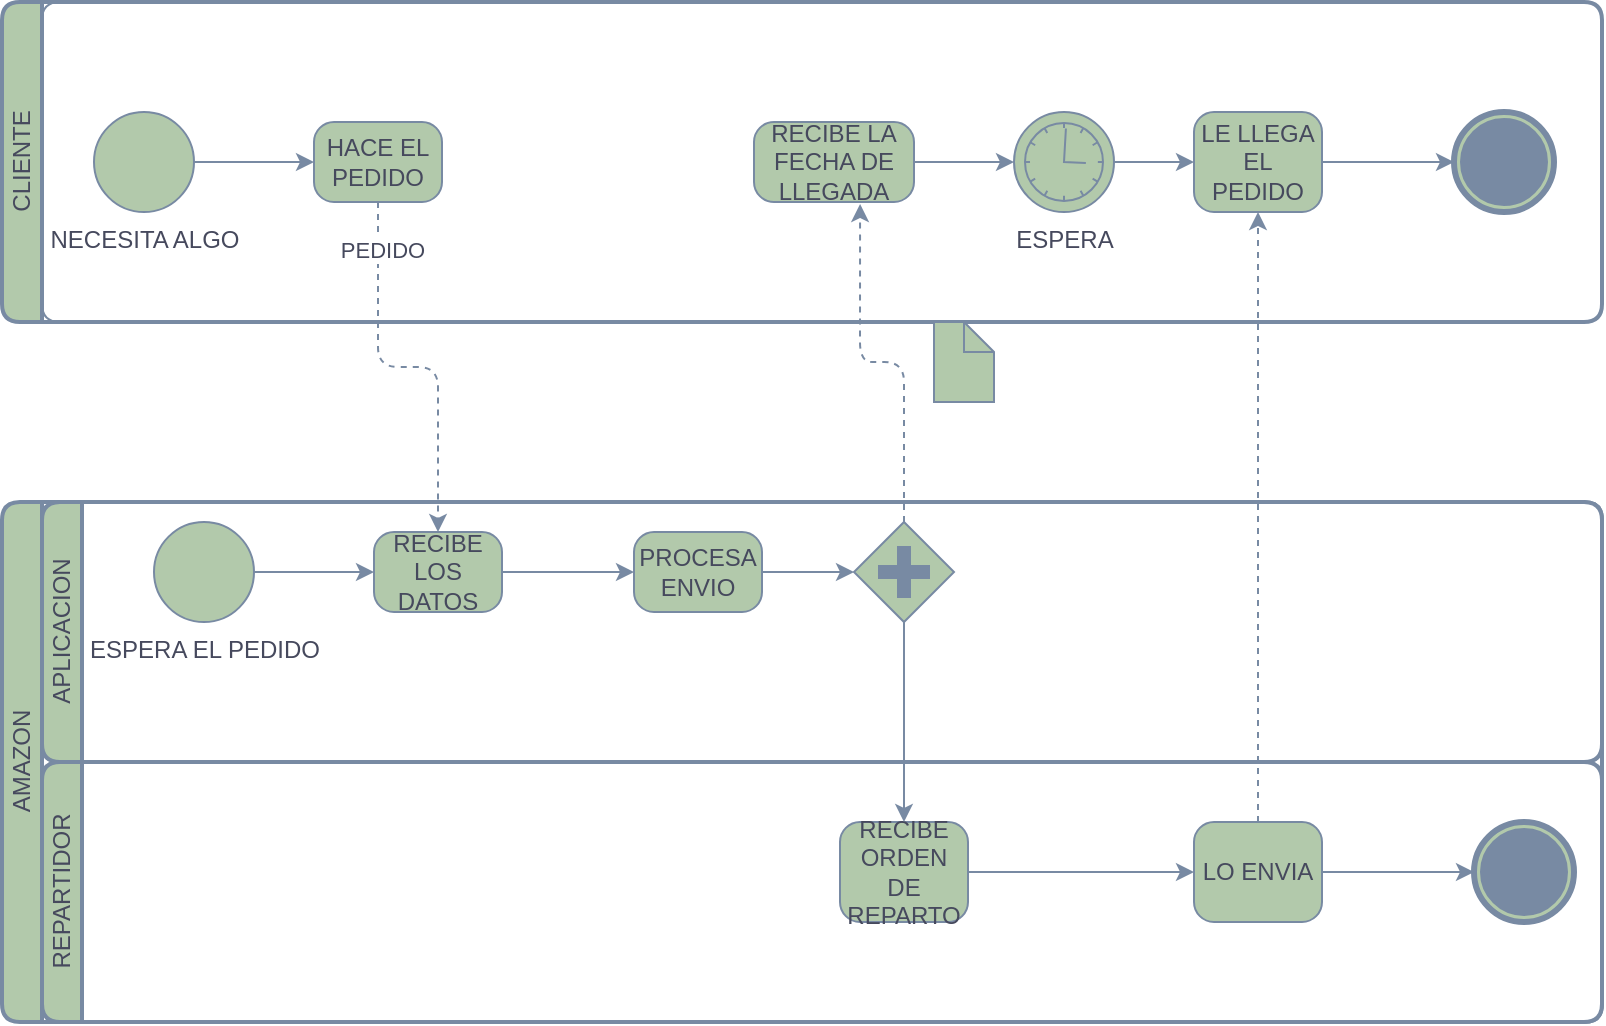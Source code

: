 <mxfile version="17.4.6" type="github">
  <diagram id="prtHgNgQTEPvFCAcTncT" name="Page-1">
    <mxGraphModel dx="1360" dy="834" grid="1" gridSize="10" guides="1" tooltips="1" connect="1" arrows="1" fold="1" page="1" pageScale="1" pageWidth="827" pageHeight="1169" math="0" shadow="0">
      <root>
        <mxCell id="0" />
        <mxCell id="1" parent="0" />
        <mxCell id="zhnrRpbn-tqRahXH6Vfl-4" value="CLIENTE" style="swimlane;html=1;startSize=20;fontStyle=0;collapsible=0;horizontal=0;swimlaneLine=1;swimlaneFillColor=#ffffff;strokeWidth=2;rounded=1;fillColor=#B2C9AB;strokeColor=#788AA3;fontColor=#46495D;" vertex="1" parent="1">
          <mxGeometry x="14" y="10" width="800" height="160" as="geometry" />
        </mxCell>
        <mxCell id="zhnrRpbn-tqRahXH6Vfl-8" value="" style="swimlane;html=1;startSize=20;fontStyle=0;collapsible=0;horizontal=0;swimlaneLine=0;fillColor=none;rounded=1;strokeColor=#788AA3;fontColor=#46495D;" vertex="1" parent="zhnrRpbn-tqRahXH6Vfl-4">
          <mxGeometry x="20" width="780" height="160" as="geometry" />
        </mxCell>
        <mxCell id="zhnrRpbn-tqRahXH6Vfl-17" style="edgeStyle=orthogonalEdgeStyle;curved=0;rounded=1;sketch=0;orthogonalLoop=1;jettySize=auto;html=1;entryX=0;entryY=0.5;entryDx=0;entryDy=0;entryPerimeter=0;fontColor=#46495D;strokeColor=#788AA3;fillColor=#B2C9AB;" edge="1" parent="zhnrRpbn-tqRahXH6Vfl-8" source="zhnrRpbn-tqRahXH6Vfl-14" target="zhnrRpbn-tqRahXH6Vfl-16">
          <mxGeometry relative="1" as="geometry" />
        </mxCell>
        <mxCell id="zhnrRpbn-tqRahXH6Vfl-14" value="NECESITA ALGO" style="points=[[0.145,0.145,0],[0.5,0,0],[0.855,0.145,0],[1,0.5,0],[0.855,0.855,0],[0.5,1,0],[0.145,0.855,0],[0,0.5,0]];shape=mxgraph.bpmn.event;html=1;verticalLabelPosition=bottom;verticalAlign=top;align=center;perimeter=ellipsePerimeter;outlineConnect=0;aspect=fixed;outline=standard;symbol=general;rounded=1;fontColor=#46495D;strokeColor=#788AA3;fillColor=#B2C9AB;" vertex="1" parent="zhnrRpbn-tqRahXH6Vfl-8">
          <mxGeometry x="26" y="55" width="50" height="50" as="geometry" />
        </mxCell>
        <mxCell id="zhnrRpbn-tqRahXH6Vfl-16" value="HACE EL PEDIDO" style="points=[[0.25,0,0],[0.5,0,0],[0.75,0,0],[1,0.25,0],[1,0.5,0],[1,0.75,0],[0.75,1,0],[0.5,1,0],[0.25,1,0],[0,0.75,0],[0,0.5,0],[0,0.25,0]];shape=mxgraph.bpmn.task;whiteSpace=wrap;rectStyle=rounded;size=10;taskMarker=abstract;rounded=0;sketch=0;fontColor=#46495D;strokeColor=#788AA3;fillColor=#B2C9AB;" vertex="1" parent="zhnrRpbn-tqRahXH6Vfl-8">
          <mxGeometry x="136" y="60" width="64" height="40" as="geometry" />
        </mxCell>
        <mxCell id="zhnrRpbn-tqRahXH6Vfl-34" style="edgeStyle=orthogonalEdgeStyle;curved=0;rounded=1;sketch=0;orthogonalLoop=1;jettySize=auto;html=1;entryX=0;entryY=0.5;entryDx=0;entryDy=0;entryPerimeter=0;fontColor=#FFFFFF;strokeColor=#788AA3;fillColor=#B2C9AB;" edge="1" parent="zhnrRpbn-tqRahXH6Vfl-8" source="zhnrRpbn-tqRahXH6Vfl-31" target="zhnrRpbn-tqRahXH6Vfl-33">
          <mxGeometry relative="1" as="geometry" />
        </mxCell>
        <mxCell id="zhnrRpbn-tqRahXH6Vfl-31" value="RECIBE LA FECHA DE LLEGADA" style="points=[[0.25,0,0],[0.5,0,0],[0.75,0,0],[1,0.25,0],[1,0.5,0],[1,0.75,0],[0.75,1,0],[0.5,1,0],[0.25,1,0],[0,0.75,0],[0,0.5,0],[0,0.25,0]];shape=mxgraph.bpmn.task;whiteSpace=wrap;rectStyle=rounded;size=10;taskMarker=abstract;rounded=0;sketch=0;fontColor=#46495D;strokeColor=#788AA3;fillColor=#B2C9AB;" vertex="1" parent="zhnrRpbn-tqRahXH6Vfl-8">
          <mxGeometry x="356" y="60" width="80" height="40" as="geometry" />
        </mxCell>
        <mxCell id="zhnrRpbn-tqRahXH6Vfl-39" style="edgeStyle=orthogonalEdgeStyle;curved=0;rounded=1;sketch=0;orthogonalLoop=1;jettySize=auto;html=1;entryX=0;entryY=0.5;entryDx=0;entryDy=0;entryPerimeter=0;fontColor=#46495D;strokeColor=#788AA3;fillColor=#B2C9AB;" edge="1" parent="zhnrRpbn-tqRahXH6Vfl-8" source="zhnrRpbn-tqRahXH6Vfl-33" target="zhnrRpbn-tqRahXH6Vfl-37">
          <mxGeometry relative="1" as="geometry" />
        </mxCell>
        <mxCell id="zhnrRpbn-tqRahXH6Vfl-33" value="&lt;font color=&quot;#46495d&quot;&gt;ESPERA&lt;/font&gt;" style="points=[[0.145,0.145,0],[0.5,0,0],[0.855,0.145,0],[1,0.5,0],[0.855,0.855,0],[0.5,1,0],[0.145,0.855,0],[0,0.5,0]];shape=mxgraph.bpmn.event;html=1;verticalLabelPosition=bottom;labelBackgroundColor=#ffffff;verticalAlign=top;align=center;perimeter=ellipsePerimeter;outlineConnect=0;aspect=fixed;outline=standard;symbol=timer;rounded=0;sketch=0;fontColor=#FFFFFF;strokeColor=#788AA3;fillColor=#B2C9AB;" vertex="1" parent="zhnrRpbn-tqRahXH6Vfl-8">
          <mxGeometry x="486" y="55" width="50" height="50" as="geometry" />
        </mxCell>
        <mxCell id="zhnrRpbn-tqRahXH6Vfl-41" style="edgeStyle=orthogonalEdgeStyle;curved=0;rounded=1;sketch=0;orthogonalLoop=1;jettySize=auto;html=1;entryX=0;entryY=0.5;entryDx=0;entryDy=0;entryPerimeter=0;fontColor=#46495D;strokeColor=#788AA3;fillColor=#B2C9AB;" edge="1" parent="zhnrRpbn-tqRahXH6Vfl-8" source="zhnrRpbn-tqRahXH6Vfl-37" target="zhnrRpbn-tqRahXH6Vfl-40">
          <mxGeometry relative="1" as="geometry" />
        </mxCell>
        <mxCell id="zhnrRpbn-tqRahXH6Vfl-37" value="LE LLEGA EL PEDIDO" style="points=[[0.25,0,0],[0.5,0,0],[0.75,0,0],[1,0.25,0],[1,0.5,0],[1,0.75,0],[0.75,1,0],[0.5,1,0],[0.25,1,0],[0,0.75,0],[0,0.5,0],[0,0.25,0]];shape=mxgraph.bpmn.task;whiteSpace=wrap;rectStyle=rounded;size=10;taskMarker=abstract;rounded=0;sketch=0;fontColor=#46495D;strokeColor=#788AA3;fillColor=#B2C9AB;" vertex="1" parent="zhnrRpbn-tqRahXH6Vfl-8">
          <mxGeometry x="576" y="55" width="64" height="50" as="geometry" />
        </mxCell>
        <mxCell id="zhnrRpbn-tqRahXH6Vfl-40" value="" style="points=[[0.145,0.145,0],[0.5,0,0],[0.855,0.145,0],[1,0.5,0],[0.855,0.855,0],[0.5,1,0],[0.145,0.855,0],[0,0.5,0]];shape=mxgraph.bpmn.event;html=1;verticalLabelPosition=bottom;labelBackgroundColor=#ffffff;verticalAlign=top;align=center;perimeter=ellipsePerimeter;outlineConnect=0;aspect=fixed;outline=end;symbol=terminate;rounded=0;sketch=0;fontColor=#46495D;strokeColor=#788AA3;fillColor=#B2C9AB;" vertex="1" parent="zhnrRpbn-tqRahXH6Vfl-8">
          <mxGeometry x="706" y="55" width="50" height="50" as="geometry" />
        </mxCell>
        <mxCell id="zhnrRpbn-tqRahXH6Vfl-11" value="AMAZON" style="swimlane;html=1;startSize=20;fontStyle=0;collapsible=0;horizontal=0;swimlaneLine=1;swimlaneFillColor=#ffffff;strokeWidth=2;rounded=1;fillColor=#B2C9AB;strokeColor=#788AA3;fontColor=#46495D;" vertex="1" parent="1">
          <mxGeometry x="14" y="260" width="800" height="260" as="geometry" />
        </mxCell>
        <mxCell id="zhnrRpbn-tqRahXH6Vfl-13" value="" style="swimlane;html=1;startSize=20;fontStyle=0;collapsible=0;horizontal=0;swimlaneLine=0;fillColor=none;rounded=1;strokeColor=#788AA3;fontColor=#46495D;" vertex="1" parent="zhnrRpbn-tqRahXH6Vfl-11">
          <mxGeometry x="20" width="780" height="130" as="geometry" />
        </mxCell>
        <mxCell id="zhnrRpbn-tqRahXH6Vfl-9" value="APLICACION" style="swimlane;html=1;startSize=20;fontStyle=0;collapsible=0;horizontal=0;swimlaneLine=1;swimlaneFillColor=#ffffff;strokeWidth=2;rounded=1;fillColor=#B2C9AB;strokeColor=#788AA3;fontColor=#46495D;" vertex="1" parent="zhnrRpbn-tqRahXH6Vfl-13">
          <mxGeometry width="780" height="130" as="geometry" />
        </mxCell>
        <mxCell id="zhnrRpbn-tqRahXH6Vfl-22" style="edgeStyle=orthogonalEdgeStyle;curved=0;rounded=1;sketch=0;orthogonalLoop=1;jettySize=auto;html=1;entryX=0;entryY=0.5;entryDx=0;entryDy=0;entryPerimeter=0;fontColor=#46495D;strokeColor=#788AA3;fillColor=#B2C9AB;" edge="1" parent="zhnrRpbn-tqRahXH6Vfl-9" source="zhnrRpbn-tqRahXH6Vfl-15" target="zhnrRpbn-tqRahXH6Vfl-21">
          <mxGeometry relative="1" as="geometry" />
        </mxCell>
        <mxCell id="zhnrRpbn-tqRahXH6Vfl-15" value="ESPERA EL PEDIDO" style="points=[[0.145,0.145,0],[0.5,0,0],[0.855,0.145,0],[1,0.5,0],[0.855,0.855,0],[0.5,1,0],[0.145,0.855,0],[0,0.5,0]];shape=mxgraph.bpmn.event;html=1;verticalLabelPosition=bottom;verticalAlign=top;align=center;perimeter=ellipsePerimeter;outlineConnect=0;aspect=fixed;outline=standard;symbol=general;rounded=1;fontColor=#46495D;strokeColor=#788AA3;fillColor=#B2C9AB;" vertex="1" parent="zhnrRpbn-tqRahXH6Vfl-9">
          <mxGeometry x="56" y="10" width="50" height="50" as="geometry" />
        </mxCell>
        <mxCell id="zhnrRpbn-tqRahXH6Vfl-25" style="edgeStyle=orthogonalEdgeStyle;curved=0;rounded=1;sketch=0;orthogonalLoop=1;jettySize=auto;html=1;entryX=0;entryY=0.5;entryDx=0;entryDy=0;entryPerimeter=0;fontColor=#46495D;strokeColor=#788AA3;fillColor=#B2C9AB;" edge="1" parent="zhnrRpbn-tqRahXH6Vfl-9" source="zhnrRpbn-tqRahXH6Vfl-21" target="zhnrRpbn-tqRahXH6Vfl-20">
          <mxGeometry relative="1" as="geometry" />
        </mxCell>
        <mxCell id="zhnrRpbn-tqRahXH6Vfl-21" value="RECIBE LOS DATOS" style="points=[[0.25,0,0],[0.5,0,0],[0.75,0,0],[1,0.25,0],[1,0.5,0],[1,0.75,0],[0.75,1,0],[0.5,1,0],[0.25,1,0],[0,0.75,0],[0,0.5,0],[0,0.25,0]];shape=mxgraph.bpmn.task;whiteSpace=wrap;rectStyle=rounded;size=10;taskMarker=abstract;rounded=0;sketch=0;fontColor=#46495D;strokeColor=#788AA3;fillColor=#B2C9AB;" vertex="1" parent="zhnrRpbn-tqRahXH6Vfl-9">
          <mxGeometry x="166" y="15" width="64" height="40" as="geometry" />
        </mxCell>
        <mxCell id="zhnrRpbn-tqRahXH6Vfl-27" style="edgeStyle=orthogonalEdgeStyle;curved=0;rounded=1;sketch=0;orthogonalLoop=1;jettySize=auto;html=1;fontColor=#46495D;strokeColor=#788AA3;fillColor=#B2C9AB;" edge="1" parent="zhnrRpbn-tqRahXH6Vfl-9" source="zhnrRpbn-tqRahXH6Vfl-20" target="zhnrRpbn-tqRahXH6Vfl-26">
          <mxGeometry relative="1" as="geometry" />
        </mxCell>
        <mxCell id="zhnrRpbn-tqRahXH6Vfl-20" value="PROCESA ENVIO" style="points=[[0.25,0,0],[0.5,0,0],[0.75,0,0],[1,0.25,0],[1,0.5,0],[1,0.75,0],[0.75,1,0],[0.5,1,0],[0.25,1,0],[0,0.75,0],[0,0.5,0],[0,0.25,0]];shape=mxgraph.bpmn.task;whiteSpace=wrap;rectStyle=rounded;size=10;taskMarker=abstract;rounded=0;sketch=0;fontColor=#46495D;strokeColor=#788AA3;fillColor=#B2C9AB;" vertex="1" parent="zhnrRpbn-tqRahXH6Vfl-9">
          <mxGeometry x="296" y="15" width="64" height="40" as="geometry" />
        </mxCell>
        <mxCell id="zhnrRpbn-tqRahXH6Vfl-26" value="" style="points=[[0.25,0.25,0],[0.5,0,0],[0.75,0.25,0],[1,0.5,0],[0.75,0.75,0],[0.5,1,0],[0.25,0.75,0],[0,0.5,0]];shape=mxgraph.bpmn.gateway2;html=1;verticalLabelPosition=bottom;labelBackgroundColor=#ffffff;verticalAlign=top;align=center;perimeter=rhombusPerimeter;outlineConnect=0;outline=none;symbol=none;gwType=parallel;rounded=0;sketch=0;fontColor=#46495D;strokeColor=#788AA3;fillColor=#B2C9AB;" vertex="1" parent="zhnrRpbn-tqRahXH6Vfl-9">
          <mxGeometry x="406" y="10" width="50" height="50" as="geometry" />
        </mxCell>
        <mxCell id="zhnrRpbn-tqRahXH6Vfl-12" value="" style="swimlane;html=1;startSize=20;fontStyle=0;collapsible=0;horizontal=0;swimlaneLine=0;fillColor=none;rounded=1;strokeColor=#788AA3;fontColor=#46495D;" vertex="1" parent="zhnrRpbn-tqRahXH6Vfl-11">
          <mxGeometry x="20" y="130" width="780" height="130" as="geometry" />
        </mxCell>
        <mxCell id="zhnrRpbn-tqRahXH6Vfl-10" value="REPARTIDOR" style="swimlane;html=1;startSize=20;fontStyle=0;collapsible=0;horizontal=0;swimlaneLine=1;swimlaneFillColor=#ffffff;strokeWidth=2;rounded=1;fillColor=#B2C9AB;strokeColor=#788AA3;fontColor=#46495D;" vertex="1" parent="zhnrRpbn-tqRahXH6Vfl-12">
          <mxGeometry width="780" height="130" as="geometry" />
        </mxCell>
        <mxCell id="zhnrRpbn-tqRahXH6Vfl-36" style="edgeStyle=orthogonalEdgeStyle;curved=0;rounded=1;sketch=0;orthogonalLoop=1;jettySize=auto;html=1;entryX=0;entryY=0.5;entryDx=0;entryDy=0;entryPerimeter=0;fontColor=#46495D;strokeColor=#788AA3;fillColor=#B2C9AB;" edge="1" parent="zhnrRpbn-tqRahXH6Vfl-10" source="zhnrRpbn-tqRahXH6Vfl-19" target="zhnrRpbn-tqRahXH6Vfl-35">
          <mxGeometry relative="1" as="geometry" />
        </mxCell>
        <mxCell id="zhnrRpbn-tqRahXH6Vfl-19" value="RECIBE ORDEN DE REPARTO" style="points=[[0.25,0,0],[0.5,0,0],[0.75,0,0],[1,0.25,0],[1,0.5,0],[1,0.75,0],[0.75,1,0],[0.5,1,0],[0.25,1,0],[0,0.75,0],[0,0.5,0],[0,0.25,0]];shape=mxgraph.bpmn.task;whiteSpace=wrap;rectStyle=rounded;size=10;taskMarker=abstract;rounded=0;sketch=0;fontColor=#46495D;strokeColor=#788AA3;fillColor=#B2C9AB;" vertex="1" parent="zhnrRpbn-tqRahXH6Vfl-10">
          <mxGeometry x="399" y="30" width="64" height="50" as="geometry" />
        </mxCell>
        <mxCell id="zhnrRpbn-tqRahXH6Vfl-35" value="LO ENVIA" style="points=[[0.25,0,0],[0.5,0,0],[0.75,0,0],[1,0.25,0],[1,0.5,0],[1,0.75,0],[0.75,1,0],[0.5,1,0],[0.25,1,0],[0,0.75,0],[0,0.5,0],[0,0.25,0]];shape=mxgraph.bpmn.task;whiteSpace=wrap;rectStyle=rounded;size=10;taskMarker=abstract;rounded=0;sketch=0;fontColor=#46495D;strokeColor=#788AA3;fillColor=#B2C9AB;" vertex="1" parent="zhnrRpbn-tqRahXH6Vfl-10">
          <mxGeometry x="576" y="30" width="64" height="50" as="geometry" />
        </mxCell>
        <mxCell id="zhnrRpbn-tqRahXH6Vfl-43" value="" style="points=[[0.145,0.145,0],[0.5,0,0],[0.855,0.145,0],[1,0.5,0],[0.855,0.855,0],[0.5,1,0],[0.145,0.855,0],[0,0.5,0]];shape=mxgraph.bpmn.event;html=1;verticalLabelPosition=bottom;labelBackgroundColor=#ffffff;verticalAlign=top;align=center;perimeter=ellipsePerimeter;outlineConnect=0;aspect=fixed;outline=end;symbol=terminate;rounded=0;sketch=0;fontColor=#46495D;strokeColor=#788AA3;fillColor=#B2C9AB;" vertex="1" parent="zhnrRpbn-tqRahXH6Vfl-10">
          <mxGeometry x="716" y="30" width="50" height="50" as="geometry" />
        </mxCell>
        <mxCell id="zhnrRpbn-tqRahXH6Vfl-42" style="edgeStyle=orthogonalEdgeStyle;curved=0;rounded=1;sketch=0;orthogonalLoop=1;jettySize=auto;html=1;fontColor=#46495D;strokeColor=#788AA3;fillColor=#B2C9AB;entryX=0;entryY=0.5;entryDx=0;entryDy=0;entryPerimeter=0;" edge="1" parent="zhnrRpbn-tqRahXH6Vfl-10" source="zhnrRpbn-tqRahXH6Vfl-35" target="zhnrRpbn-tqRahXH6Vfl-43">
          <mxGeometry relative="1" as="geometry">
            <mxPoint x="696" y="55" as="targetPoint" />
          </mxGeometry>
        </mxCell>
        <mxCell id="zhnrRpbn-tqRahXH6Vfl-28" style="edgeStyle=orthogonalEdgeStyle;curved=0;rounded=1;sketch=0;orthogonalLoop=1;jettySize=auto;html=1;entryX=0.5;entryY=0;entryDx=0;entryDy=0;entryPerimeter=0;fontColor=#46495D;strokeColor=#788AA3;fillColor=#B2C9AB;" edge="1" parent="zhnrRpbn-tqRahXH6Vfl-11" source="zhnrRpbn-tqRahXH6Vfl-26" target="zhnrRpbn-tqRahXH6Vfl-19">
          <mxGeometry relative="1" as="geometry" />
        </mxCell>
        <mxCell id="zhnrRpbn-tqRahXH6Vfl-23" style="edgeStyle=orthogonalEdgeStyle;curved=0;rounded=1;sketch=0;orthogonalLoop=1;jettySize=auto;html=1;entryX=0.5;entryY=0;entryDx=0;entryDy=0;entryPerimeter=0;fontColor=#46495D;strokeColor=#788AA3;fillColor=#B2C9AB;dashed=1;" edge="1" parent="1" source="zhnrRpbn-tqRahXH6Vfl-16" target="zhnrRpbn-tqRahXH6Vfl-21">
          <mxGeometry relative="1" as="geometry" />
        </mxCell>
        <mxCell id="zhnrRpbn-tqRahXH6Vfl-24" value="PEDIDO" style="edgeLabel;html=1;align=center;verticalAlign=middle;resizable=0;points=[];fontColor=#46495D;" vertex="1" connectable="0" parent="zhnrRpbn-tqRahXH6Vfl-23">
          <mxGeometry x="-0.755" y="2" relative="1" as="geometry">
            <mxPoint as="offset" />
          </mxGeometry>
        </mxCell>
        <mxCell id="zhnrRpbn-tqRahXH6Vfl-29" style="edgeStyle=orthogonalEdgeStyle;curved=0;rounded=1;sketch=0;orthogonalLoop=1;jettySize=auto;html=1;fontColor=#46495D;strokeColor=#788AA3;fillColor=#B2C9AB;dashed=1;entryX=0.663;entryY=1.025;entryDx=0;entryDy=0;entryPerimeter=0;" edge="1" parent="1" source="zhnrRpbn-tqRahXH6Vfl-26" target="zhnrRpbn-tqRahXH6Vfl-31">
          <mxGeometry relative="1" as="geometry">
            <mxPoint x="465" y="130" as="targetPoint" />
          </mxGeometry>
        </mxCell>
        <mxCell id="zhnrRpbn-tqRahXH6Vfl-32" value="&lt;font color=&quot;#ffffff&quot;&gt;DATOS DE EL PEDIDO&lt;/font&gt;" style="shape=mxgraph.bpmn.data;labelPosition=center;verticalLabelPosition=bottom;align=center;verticalAlign=top;whiteSpace=wrap;size=15;html=1;rounded=0;sketch=0;fontColor=#46495D;strokeColor=#788AA3;fillColor=#B2C9AB;" vertex="1" parent="1">
          <mxGeometry x="480" y="170" width="30" height="40" as="geometry" />
        </mxCell>
        <mxCell id="zhnrRpbn-tqRahXH6Vfl-38" style="edgeStyle=orthogonalEdgeStyle;curved=0;rounded=1;sketch=0;orthogonalLoop=1;jettySize=auto;html=1;entryX=0.5;entryY=1;entryDx=0;entryDy=0;entryPerimeter=0;fontColor=#46495D;strokeColor=#788AA3;fillColor=#B2C9AB;dashed=1;" edge="1" parent="1" source="zhnrRpbn-tqRahXH6Vfl-35" target="zhnrRpbn-tqRahXH6Vfl-37">
          <mxGeometry relative="1" as="geometry" />
        </mxCell>
      </root>
    </mxGraphModel>
  </diagram>
</mxfile>
